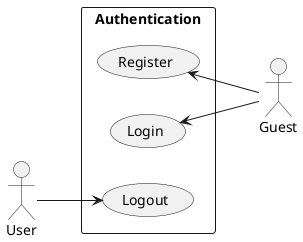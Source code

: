 @startuml Authentication Use Case
left to right direction

actor Guest
actor User

rectangle "Authentication" {
    usecase "Register" as UC1
    usecase "Login" as UC2
    usecase "Logout" as UC3
}

UC1 <-- Guest
UC2 <-- Guest
User --> UC3 

@enduml